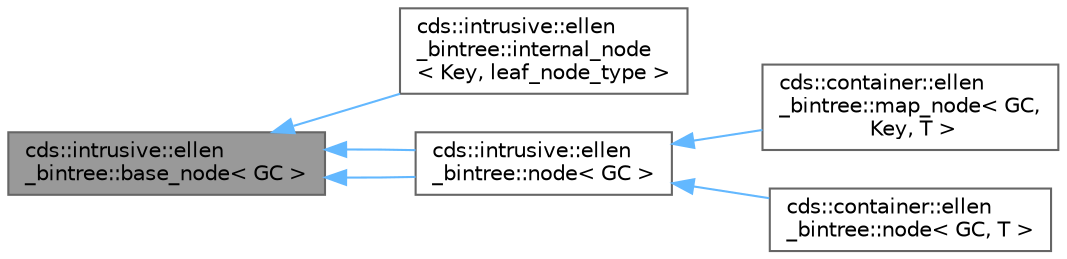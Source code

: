 digraph "cds::intrusive::ellen_bintree::base_node&lt; GC &gt;"
{
 // LATEX_PDF_SIZE
  bgcolor="transparent";
  edge [fontname=Helvetica,fontsize=10,labelfontname=Helvetica,labelfontsize=10];
  node [fontname=Helvetica,fontsize=10,shape=box,height=0.2,width=0.4];
  rankdir="LR";
  Node1 [id="Node000001",label="cds::intrusive::ellen\l_bintree::base_node\< GC \>",height=0.2,width=0.4,color="gray40", fillcolor="grey60", style="filled", fontcolor="black",tooltip=" "];
  Node1 -> Node2 [id="edge1_Node000001_Node000002",dir="back",color="steelblue1",style="solid",tooltip=" "];
  Node2 [id="Node000002",label="cds::intrusive::ellen\l_bintree::internal_node\l\< Key, leaf_node_type \>",height=0.2,width=0.4,color="gray40", fillcolor="white", style="filled",URL="$structcds_1_1intrusive_1_1ellen__bintree_1_1internal__node.html",tooltip=" "];
  Node1 -> Node3 [id="edge2_Node000001_Node000003",dir="back",color="steelblue1",style="solid",tooltip=" "];
  Node3 [id="Node000003",label="cds::intrusive::ellen\l_bintree::node\< GC \>",height=0.2,width=0.4,color="gray40", fillcolor="white", style="filled",URL="$structcds_1_1intrusive_1_1ellen__bintree_1_1node.html",tooltip=" "];
  Node3 -> Node4 [id="edge3_Node000003_Node000004",dir="back",color="steelblue1",style="solid",tooltip=" "];
  Node4 [id="Node000004",label="cds::container::ellen\l_bintree::map_node\< GC,\l Key, T \>",height=0.2,width=0.4,color="gray40", fillcolor="white", style="filled",URL="$structcds_1_1container_1_1ellen__bintree_1_1map__node.html",tooltip="EllenBinTreeMap leaf node"];
  Node3 -> Node5 [id="edge4_Node000003_Node000005",dir="back",color="steelblue1",style="solid",tooltip=" "];
  Node5 [id="Node000005",label="cds::container::ellen\l_bintree::node\< GC, T \>",height=0.2,width=0.4,color="gray40", fillcolor="white", style="filled",URL="$structcds_1_1container_1_1ellen__bintree_1_1node.html",tooltip="EllenBinTree leaf node"];
  Node1 -> Node3 [id="edge5_Node000001_Node000003",dir="back",color="steelblue1",style="solid",tooltip=" "];
}
